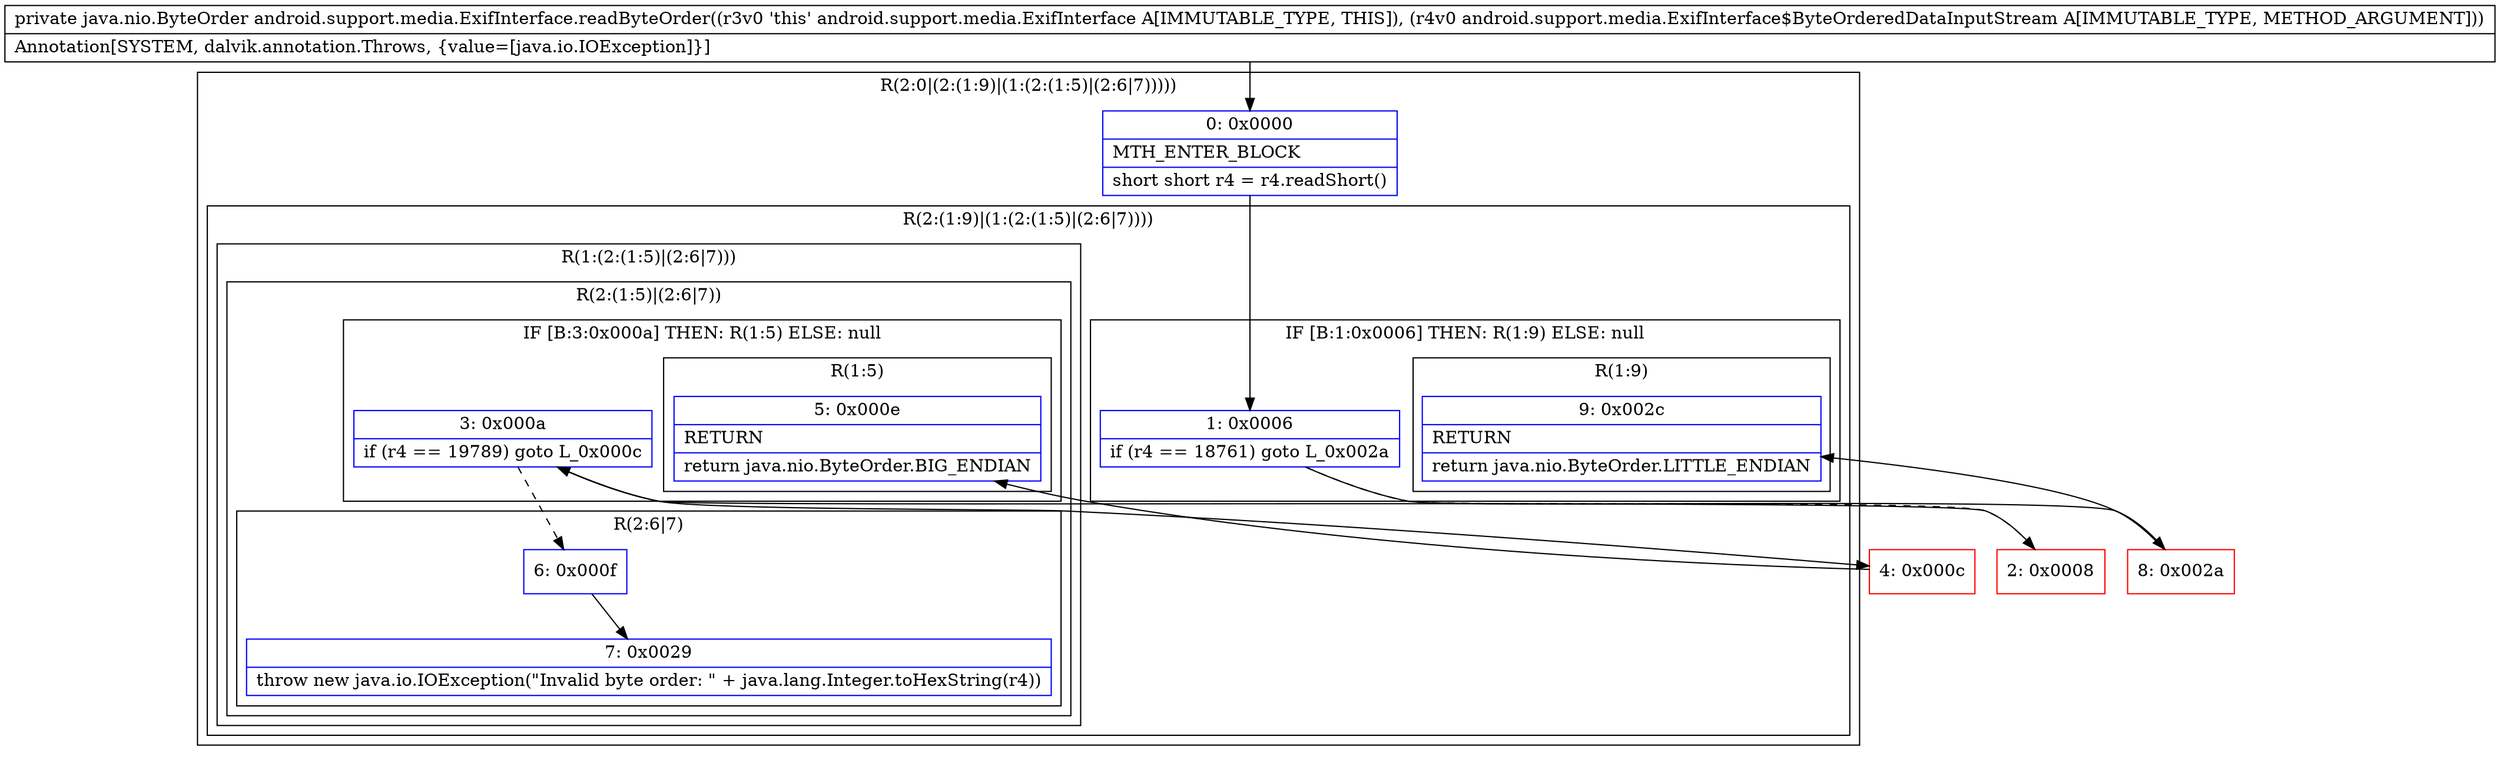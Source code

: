 digraph "CFG forandroid.support.media.ExifInterface.readByteOrder(Landroid\/support\/media\/ExifInterface$ByteOrderedDataInputStream;)Ljava\/nio\/ByteOrder;" {
subgraph cluster_Region_173834732 {
label = "R(2:0|(2:(1:9)|(1:(2:(1:5)|(2:6|7)))))";
node [shape=record,color=blue];
Node_0 [shape=record,label="{0\:\ 0x0000|MTH_ENTER_BLOCK\l|short short r4 = r4.readShort()\l}"];
subgraph cluster_Region_701755182 {
label = "R(2:(1:9)|(1:(2:(1:5)|(2:6|7))))";
node [shape=record,color=blue];
subgraph cluster_IfRegion_119645812 {
label = "IF [B:1:0x0006] THEN: R(1:9) ELSE: null";
node [shape=record,color=blue];
Node_1 [shape=record,label="{1\:\ 0x0006|if (r4 == 18761) goto L_0x002a\l}"];
subgraph cluster_Region_1276467525 {
label = "R(1:9)";
node [shape=record,color=blue];
Node_9 [shape=record,label="{9\:\ 0x002c|RETURN\l|return java.nio.ByteOrder.LITTLE_ENDIAN\l}"];
}
}
subgraph cluster_Region_1947580574 {
label = "R(1:(2:(1:5)|(2:6|7)))";
node [shape=record,color=blue];
subgraph cluster_Region_1511710436 {
label = "R(2:(1:5)|(2:6|7))";
node [shape=record,color=blue];
subgraph cluster_IfRegion_1421538535 {
label = "IF [B:3:0x000a] THEN: R(1:5) ELSE: null";
node [shape=record,color=blue];
Node_3 [shape=record,label="{3\:\ 0x000a|if (r4 == 19789) goto L_0x000c\l}"];
subgraph cluster_Region_1820778518 {
label = "R(1:5)";
node [shape=record,color=blue];
Node_5 [shape=record,label="{5\:\ 0x000e|RETURN\l|return java.nio.ByteOrder.BIG_ENDIAN\l}"];
}
}
subgraph cluster_Region_63677059 {
label = "R(2:6|7)";
node [shape=record,color=blue];
Node_6 [shape=record,label="{6\:\ 0x000f}"];
Node_7 [shape=record,label="{7\:\ 0x0029|throw new java.io.IOException(\"Invalid byte order: \" + java.lang.Integer.toHexString(r4))\l}"];
}
}
}
}
}
Node_2 [shape=record,color=red,label="{2\:\ 0x0008}"];
Node_4 [shape=record,color=red,label="{4\:\ 0x000c}"];
Node_8 [shape=record,color=red,label="{8\:\ 0x002a}"];
MethodNode[shape=record,label="{private java.nio.ByteOrder android.support.media.ExifInterface.readByteOrder((r3v0 'this' android.support.media.ExifInterface A[IMMUTABLE_TYPE, THIS]), (r4v0 android.support.media.ExifInterface$ByteOrderedDataInputStream A[IMMUTABLE_TYPE, METHOD_ARGUMENT]))  | Annotation[SYSTEM, dalvik.annotation.Throws, \{value=[java.io.IOException]\}]\l}"];
MethodNode -> Node_0;
Node_0 -> Node_1;
Node_1 -> Node_2[style=dashed];
Node_1 -> Node_8;
Node_3 -> Node_4;
Node_3 -> Node_6[style=dashed];
Node_6 -> Node_7;
Node_2 -> Node_3;
Node_4 -> Node_5;
Node_8 -> Node_9;
}

